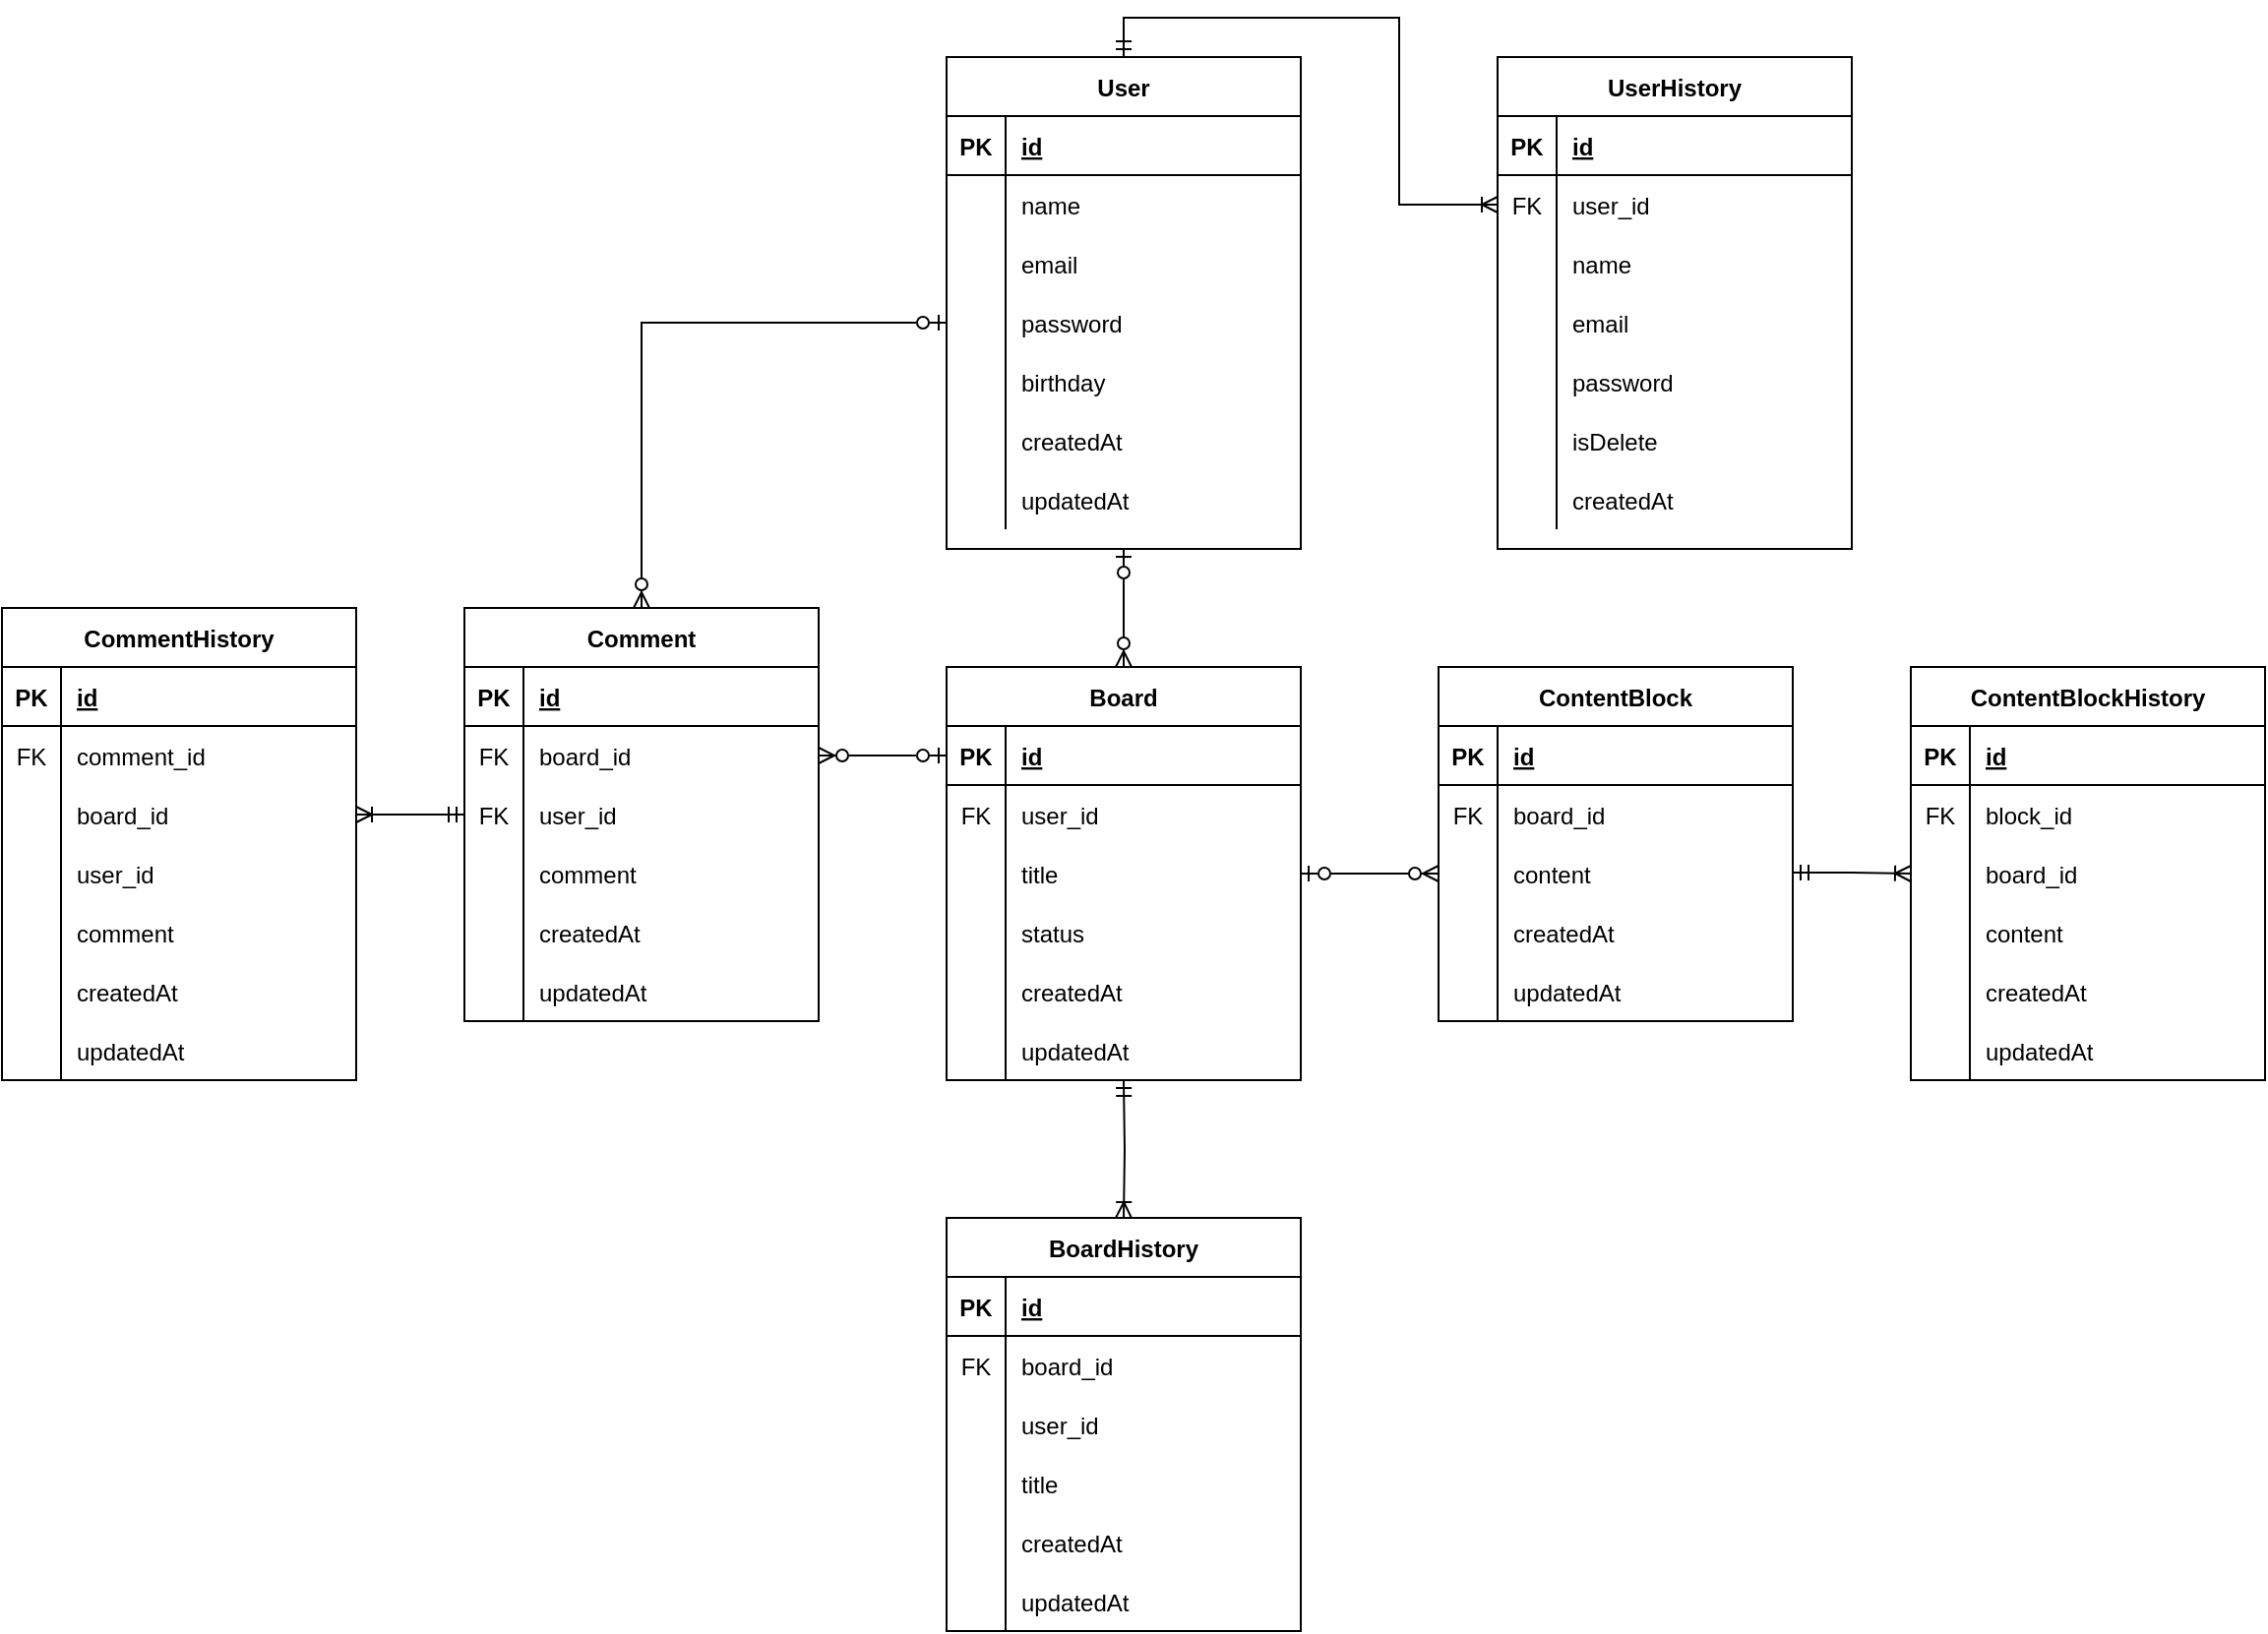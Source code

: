 <mxfile version="18.2.1" type="device"><diagram id="R2lEEEUBdFMjLlhIrx00" name="Page-1"><mxGraphModel dx="1422" dy="762" grid="1" gridSize="10" guides="1" tooltips="1" connect="1" arrows="1" fold="1" page="1" pageScale="1" pageWidth="850" pageHeight="1100" math="0" shadow="0" extFonts="Permanent Marker^https://fonts.googleapis.com/css?family=Permanent+Marker"><root><mxCell id="0"/><mxCell id="1" parent="0"/><mxCell id="bTr4WSpHRikTAFCdWC34-1" value="User" style="shape=table;startSize=30;container=1;collapsible=1;childLayout=tableLayout;fixedRows=1;rowLines=0;fontStyle=1;align=center;resizeLast=1;" vertex="1" parent="1"><mxGeometry x="490" y="40" width="180" height="250" as="geometry"/></mxCell><mxCell id="bTr4WSpHRikTAFCdWC34-2" value="" style="shape=tableRow;horizontal=0;startSize=0;swimlaneHead=0;swimlaneBody=0;fillColor=none;collapsible=0;dropTarget=0;points=[[0,0.5],[1,0.5]];portConstraint=eastwest;top=0;left=0;right=0;bottom=1;" vertex="1" parent="bTr4WSpHRikTAFCdWC34-1"><mxGeometry y="30" width="180" height="30" as="geometry"/></mxCell><mxCell id="bTr4WSpHRikTAFCdWC34-3" value="PK" style="shape=partialRectangle;connectable=0;fillColor=none;top=0;left=0;bottom=0;right=0;fontStyle=1;overflow=hidden;" vertex="1" parent="bTr4WSpHRikTAFCdWC34-2"><mxGeometry width="30" height="30" as="geometry"><mxRectangle width="30" height="30" as="alternateBounds"/></mxGeometry></mxCell><mxCell id="bTr4WSpHRikTAFCdWC34-4" value="id" style="shape=partialRectangle;connectable=0;fillColor=none;top=0;left=0;bottom=0;right=0;align=left;spacingLeft=6;fontStyle=5;overflow=hidden;" vertex="1" parent="bTr4WSpHRikTAFCdWC34-2"><mxGeometry x="30" width="150" height="30" as="geometry"><mxRectangle width="150" height="30" as="alternateBounds"/></mxGeometry></mxCell><mxCell id="bTr4WSpHRikTAFCdWC34-5" value="" style="shape=tableRow;horizontal=0;startSize=0;swimlaneHead=0;swimlaneBody=0;fillColor=none;collapsible=0;dropTarget=0;points=[[0,0.5],[1,0.5]];portConstraint=eastwest;top=0;left=0;right=0;bottom=0;" vertex="1" parent="bTr4WSpHRikTAFCdWC34-1"><mxGeometry y="60" width="180" height="30" as="geometry"/></mxCell><mxCell id="bTr4WSpHRikTAFCdWC34-6" value="" style="shape=partialRectangle;connectable=0;fillColor=none;top=0;left=0;bottom=0;right=0;editable=1;overflow=hidden;" vertex="1" parent="bTr4WSpHRikTAFCdWC34-5"><mxGeometry width="30" height="30" as="geometry"><mxRectangle width="30" height="30" as="alternateBounds"/></mxGeometry></mxCell><mxCell id="bTr4WSpHRikTAFCdWC34-7" value="name" style="shape=partialRectangle;connectable=0;fillColor=none;top=0;left=0;bottom=0;right=0;align=left;spacingLeft=6;overflow=hidden;" vertex="1" parent="bTr4WSpHRikTAFCdWC34-5"><mxGeometry x="30" width="150" height="30" as="geometry"><mxRectangle width="150" height="30" as="alternateBounds"/></mxGeometry></mxCell><mxCell id="bTr4WSpHRikTAFCdWC34-8" value="" style="shape=tableRow;horizontal=0;startSize=0;swimlaneHead=0;swimlaneBody=0;fillColor=none;collapsible=0;dropTarget=0;points=[[0,0.5],[1,0.5]];portConstraint=eastwest;top=0;left=0;right=0;bottom=0;" vertex="1" parent="bTr4WSpHRikTAFCdWC34-1"><mxGeometry y="90" width="180" height="30" as="geometry"/></mxCell><mxCell id="bTr4WSpHRikTAFCdWC34-9" value="" style="shape=partialRectangle;connectable=0;fillColor=none;top=0;left=0;bottom=0;right=0;editable=1;overflow=hidden;" vertex="1" parent="bTr4WSpHRikTAFCdWC34-8"><mxGeometry width="30" height="30" as="geometry"><mxRectangle width="30" height="30" as="alternateBounds"/></mxGeometry></mxCell><mxCell id="bTr4WSpHRikTAFCdWC34-10" value="email" style="shape=partialRectangle;connectable=0;fillColor=none;top=0;left=0;bottom=0;right=0;align=left;spacingLeft=6;overflow=hidden;" vertex="1" parent="bTr4WSpHRikTAFCdWC34-8"><mxGeometry x="30" width="150" height="30" as="geometry"><mxRectangle width="150" height="30" as="alternateBounds"/></mxGeometry></mxCell><mxCell id="bTr4WSpHRikTAFCdWC34-11" value="" style="shape=tableRow;horizontal=0;startSize=0;swimlaneHead=0;swimlaneBody=0;fillColor=none;collapsible=0;dropTarget=0;points=[[0,0.5],[1,0.5]];portConstraint=eastwest;top=0;left=0;right=0;bottom=0;" vertex="1" parent="bTr4WSpHRikTAFCdWC34-1"><mxGeometry y="120" width="180" height="30" as="geometry"/></mxCell><mxCell id="bTr4WSpHRikTAFCdWC34-12" value="" style="shape=partialRectangle;connectable=0;fillColor=none;top=0;left=0;bottom=0;right=0;editable=1;overflow=hidden;" vertex="1" parent="bTr4WSpHRikTAFCdWC34-11"><mxGeometry width="30" height="30" as="geometry"><mxRectangle width="30" height="30" as="alternateBounds"/></mxGeometry></mxCell><mxCell id="bTr4WSpHRikTAFCdWC34-13" value="password" style="shape=partialRectangle;connectable=0;fillColor=none;top=0;left=0;bottom=0;right=0;align=left;spacingLeft=6;overflow=hidden;" vertex="1" parent="bTr4WSpHRikTAFCdWC34-11"><mxGeometry x="30" width="150" height="30" as="geometry"><mxRectangle width="150" height="30" as="alternateBounds"/></mxGeometry></mxCell><mxCell id="bTr4WSpHRikTAFCdWC34-27" value="" style="shape=tableRow;horizontal=0;startSize=0;swimlaneHead=0;swimlaneBody=0;fillColor=none;collapsible=0;dropTarget=0;points=[[0,0.5],[1,0.5]];portConstraint=eastwest;top=0;left=0;right=0;bottom=0;" vertex="1" parent="bTr4WSpHRikTAFCdWC34-1"><mxGeometry y="150" width="180" height="30" as="geometry"/></mxCell><mxCell id="bTr4WSpHRikTAFCdWC34-28" value="" style="shape=partialRectangle;connectable=0;fillColor=none;top=0;left=0;bottom=0;right=0;editable=1;overflow=hidden;" vertex="1" parent="bTr4WSpHRikTAFCdWC34-27"><mxGeometry width="30" height="30" as="geometry"><mxRectangle width="30" height="30" as="alternateBounds"/></mxGeometry></mxCell><mxCell id="bTr4WSpHRikTAFCdWC34-29" value="birthday" style="shape=partialRectangle;connectable=0;fillColor=none;top=0;left=0;bottom=0;right=0;align=left;spacingLeft=6;overflow=hidden;" vertex="1" parent="bTr4WSpHRikTAFCdWC34-27"><mxGeometry x="30" width="150" height="30" as="geometry"><mxRectangle width="150" height="30" as="alternateBounds"/></mxGeometry></mxCell><mxCell id="bTr4WSpHRikTAFCdWC34-30" value="" style="shape=tableRow;horizontal=0;startSize=0;swimlaneHead=0;swimlaneBody=0;fillColor=none;collapsible=0;dropTarget=0;points=[[0,0.5],[1,0.5]];portConstraint=eastwest;top=0;left=0;right=0;bottom=0;" vertex="1" parent="bTr4WSpHRikTAFCdWC34-1"><mxGeometry y="180" width="180" height="30" as="geometry"/></mxCell><mxCell id="bTr4WSpHRikTAFCdWC34-31" value="" style="shape=partialRectangle;connectable=0;fillColor=none;top=0;left=0;bottom=0;right=0;editable=1;overflow=hidden;" vertex="1" parent="bTr4WSpHRikTAFCdWC34-30"><mxGeometry width="30" height="30" as="geometry"><mxRectangle width="30" height="30" as="alternateBounds"/></mxGeometry></mxCell><mxCell id="bTr4WSpHRikTAFCdWC34-32" value="createdAt" style="shape=partialRectangle;connectable=0;fillColor=none;top=0;left=0;bottom=0;right=0;align=left;spacingLeft=6;overflow=hidden;" vertex="1" parent="bTr4WSpHRikTAFCdWC34-30"><mxGeometry x="30" width="150" height="30" as="geometry"><mxRectangle width="150" height="30" as="alternateBounds"/></mxGeometry></mxCell><mxCell id="bTr4WSpHRikTAFCdWC34-33" value="" style="shape=tableRow;horizontal=0;startSize=0;swimlaneHead=0;swimlaneBody=0;fillColor=none;collapsible=0;dropTarget=0;points=[[0,0.5],[1,0.5]];portConstraint=eastwest;top=0;left=0;right=0;bottom=0;" vertex="1" parent="bTr4WSpHRikTAFCdWC34-1"><mxGeometry y="210" width="180" height="30" as="geometry"/></mxCell><mxCell id="bTr4WSpHRikTAFCdWC34-34" value="" style="shape=partialRectangle;connectable=0;fillColor=none;top=0;left=0;bottom=0;right=0;editable=1;overflow=hidden;" vertex="1" parent="bTr4WSpHRikTAFCdWC34-33"><mxGeometry width="30" height="30" as="geometry"><mxRectangle width="30" height="30" as="alternateBounds"/></mxGeometry></mxCell><mxCell id="bTr4WSpHRikTAFCdWC34-35" value="updatedAt" style="shape=partialRectangle;connectable=0;fillColor=none;top=0;left=0;bottom=0;right=0;align=left;spacingLeft=6;overflow=hidden;" vertex="1" parent="bTr4WSpHRikTAFCdWC34-33"><mxGeometry x="30" width="150" height="30" as="geometry"><mxRectangle width="150" height="30" as="alternateBounds"/></mxGeometry></mxCell><mxCell id="bTr4WSpHRikTAFCdWC34-14" value="UserHistory" style="shape=table;startSize=30;container=1;collapsible=1;childLayout=tableLayout;fixedRows=1;rowLines=0;fontStyle=1;align=center;resizeLast=1;" vertex="1" parent="1"><mxGeometry x="770" y="40" width="180" height="250" as="geometry"/></mxCell><mxCell id="bTr4WSpHRikTAFCdWC34-15" value="" style="shape=tableRow;horizontal=0;startSize=0;swimlaneHead=0;swimlaneBody=0;fillColor=none;collapsible=0;dropTarget=0;points=[[0,0.5],[1,0.5]];portConstraint=eastwest;top=0;left=0;right=0;bottom=1;" vertex="1" parent="bTr4WSpHRikTAFCdWC34-14"><mxGeometry y="30" width="180" height="30" as="geometry"/></mxCell><mxCell id="bTr4WSpHRikTAFCdWC34-16" value="PK" style="shape=partialRectangle;connectable=0;fillColor=none;top=0;left=0;bottom=0;right=0;fontStyle=1;overflow=hidden;" vertex="1" parent="bTr4WSpHRikTAFCdWC34-15"><mxGeometry width="30" height="30" as="geometry"><mxRectangle width="30" height="30" as="alternateBounds"/></mxGeometry></mxCell><mxCell id="bTr4WSpHRikTAFCdWC34-17" value="id" style="shape=partialRectangle;connectable=0;fillColor=none;top=0;left=0;bottom=0;right=0;align=left;spacingLeft=6;fontStyle=5;overflow=hidden;" vertex="1" parent="bTr4WSpHRikTAFCdWC34-15"><mxGeometry x="30" width="150" height="30" as="geometry"><mxRectangle width="150" height="30" as="alternateBounds"/></mxGeometry></mxCell><mxCell id="bTr4WSpHRikTAFCdWC34-18" value="" style="shape=tableRow;horizontal=0;startSize=0;swimlaneHead=0;swimlaneBody=0;fillColor=none;collapsible=0;dropTarget=0;points=[[0,0.5],[1,0.5]];portConstraint=eastwest;top=0;left=0;right=0;bottom=0;" vertex="1" parent="bTr4WSpHRikTAFCdWC34-14"><mxGeometry y="60" width="180" height="30" as="geometry"/></mxCell><mxCell id="bTr4WSpHRikTAFCdWC34-19" value="FK" style="shape=partialRectangle;connectable=0;fillColor=none;top=0;left=0;bottom=0;right=0;editable=1;overflow=hidden;" vertex="1" parent="bTr4WSpHRikTAFCdWC34-18"><mxGeometry width="30" height="30" as="geometry"><mxRectangle width="30" height="30" as="alternateBounds"/></mxGeometry></mxCell><mxCell id="bTr4WSpHRikTAFCdWC34-20" value="user_id" style="shape=partialRectangle;connectable=0;fillColor=none;top=0;left=0;bottom=0;right=0;align=left;spacingLeft=6;overflow=hidden;" vertex="1" parent="bTr4WSpHRikTAFCdWC34-18"><mxGeometry x="30" width="150" height="30" as="geometry"><mxRectangle width="150" height="30" as="alternateBounds"/></mxGeometry></mxCell><mxCell id="bTr4WSpHRikTAFCdWC34-45" value="" style="shape=tableRow;horizontal=0;startSize=0;swimlaneHead=0;swimlaneBody=0;fillColor=none;collapsible=0;dropTarget=0;points=[[0,0.5],[1,0.5]];portConstraint=eastwest;top=0;left=0;right=0;bottom=0;" vertex="1" parent="bTr4WSpHRikTAFCdWC34-14"><mxGeometry y="90" width="180" height="30" as="geometry"/></mxCell><mxCell id="bTr4WSpHRikTAFCdWC34-46" value="" style="shape=partialRectangle;connectable=0;fillColor=none;top=0;left=0;bottom=0;right=0;editable=1;overflow=hidden;" vertex="1" parent="bTr4WSpHRikTAFCdWC34-45"><mxGeometry width="30" height="30" as="geometry"><mxRectangle width="30" height="30" as="alternateBounds"/></mxGeometry></mxCell><mxCell id="bTr4WSpHRikTAFCdWC34-47" value="name" style="shape=partialRectangle;connectable=0;fillColor=none;top=0;left=0;bottom=0;right=0;align=left;spacingLeft=6;overflow=hidden;" vertex="1" parent="bTr4WSpHRikTAFCdWC34-45"><mxGeometry x="30" width="150" height="30" as="geometry"><mxRectangle width="150" height="30" as="alternateBounds"/></mxGeometry></mxCell><mxCell id="bTr4WSpHRikTAFCdWC34-21" value="" style="shape=tableRow;horizontal=0;startSize=0;swimlaneHead=0;swimlaneBody=0;fillColor=none;collapsible=0;dropTarget=0;points=[[0,0.5],[1,0.5]];portConstraint=eastwest;top=0;left=0;right=0;bottom=0;" vertex="1" parent="bTr4WSpHRikTAFCdWC34-14"><mxGeometry y="120" width="180" height="30" as="geometry"/></mxCell><mxCell id="bTr4WSpHRikTAFCdWC34-22" value="" style="shape=partialRectangle;connectable=0;fillColor=none;top=0;left=0;bottom=0;right=0;editable=1;overflow=hidden;" vertex="1" parent="bTr4WSpHRikTAFCdWC34-21"><mxGeometry width="30" height="30" as="geometry"><mxRectangle width="30" height="30" as="alternateBounds"/></mxGeometry></mxCell><mxCell id="bTr4WSpHRikTAFCdWC34-23" value="email" style="shape=partialRectangle;connectable=0;fillColor=none;top=0;left=0;bottom=0;right=0;align=left;spacingLeft=6;overflow=hidden;" vertex="1" parent="bTr4WSpHRikTAFCdWC34-21"><mxGeometry x="30" width="150" height="30" as="geometry"><mxRectangle width="150" height="30" as="alternateBounds"/></mxGeometry></mxCell><mxCell id="bTr4WSpHRikTAFCdWC34-105" value="" style="shape=tableRow;horizontal=0;startSize=0;swimlaneHead=0;swimlaneBody=0;fillColor=none;collapsible=0;dropTarget=0;points=[[0,0.5],[1,0.5]];portConstraint=eastwest;top=0;left=0;right=0;bottom=0;" vertex="1" parent="bTr4WSpHRikTAFCdWC34-14"><mxGeometry y="150" width="180" height="30" as="geometry"/></mxCell><mxCell id="bTr4WSpHRikTAFCdWC34-106" value="" style="shape=partialRectangle;connectable=0;fillColor=none;top=0;left=0;bottom=0;right=0;editable=1;overflow=hidden;" vertex="1" parent="bTr4WSpHRikTAFCdWC34-105"><mxGeometry width="30" height="30" as="geometry"><mxRectangle width="30" height="30" as="alternateBounds"/></mxGeometry></mxCell><mxCell id="bTr4WSpHRikTAFCdWC34-107" value="password" style="shape=partialRectangle;connectable=0;fillColor=none;top=0;left=0;bottom=0;right=0;align=left;spacingLeft=6;overflow=hidden;" vertex="1" parent="bTr4WSpHRikTAFCdWC34-105"><mxGeometry x="30" width="150" height="30" as="geometry"><mxRectangle width="150" height="30" as="alternateBounds"/></mxGeometry></mxCell><mxCell id="bTr4WSpHRikTAFCdWC34-24" value="" style="shape=tableRow;horizontal=0;startSize=0;swimlaneHead=0;swimlaneBody=0;fillColor=none;collapsible=0;dropTarget=0;points=[[0,0.5],[1,0.5]];portConstraint=eastwest;top=0;left=0;right=0;bottom=0;" vertex="1" parent="bTr4WSpHRikTAFCdWC34-14"><mxGeometry y="180" width="180" height="30" as="geometry"/></mxCell><mxCell id="bTr4WSpHRikTAFCdWC34-25" value="" style="shape=partialRectangle;connectable=0;fillColor=none;top=0;left=0;bottom=0;right=0;editable=1;overflow=hidden;" vertex="1" parent="bTr4WSpHRikTAFCdWC34-24"><mxGeometry width="30" height="30" as="geometry"><mxRectangle width="30" height="30" as="alternateBounds"/></mxGeometry></mxCell><mxCell id="bTr4WSpHRikTAFCdWC34-26" value="isDelete" style="shape=partialRectangle;connectable=0;fillColor=none;top=0;left=0;bottom=0;right=0;align=left;spacingLeft=6;overflow=hidden;" vertex="1" parent="bTr4WSpHRikTAFCdWC34-24"><mxGeometry x="30" width="150" height="30" as="geometry"><mxRectangle width="150" height="30" as="alternateBounds"/></mxGeometry></mxCell><mxCell id="bTr4WSpHRikTAFCdWC34-36" value="" style="shape=tableRow;horizontal=0;startSize=0;swimlaneHead=0;swimlaneBody=0;fillColor=none;collapsible=0;dropTarget=0;points=[[0,0.5],[1,0.5]];portConstraint=eastwest;top=0;left=0;right=0;bottom=0;" vertex="1" parent="bTr4WSpHRikTAFCdWC34-14"><mxGeometry y="210" width="180" height="30" as="geometry"/></mxCell><mxCell id="bTr4WSpHRikTAFCdWC34-37" value="" style="shape=partialRectangle;connectable=0;fillColor=none;top=0;left=0;bottom=0;right=0;editable=1;overflow=hidden;" vertex="1" parent="bTr4WSpHRikTAFCdWC34-36"><mxGeometry width="30" height="30" as="geometry"><mxRectangle width="30" height="30" as="alternateBounds"/></mxGeometry></mxCell><mxCell id="bTr4WSpHRikTAFCdWC34-38" value="createdAt" style="shape=partialRectangle;connectable=0;fillColor=none;top=0;left=0;bottom=0;right=0;align=left;spacingLeft=6;overflow=hidden;" vertex="1" parent="bTr4WSpHRikTAFCdWC34-36"><mxGeometry x="30" width="150" height="30" as="geometry"><mxRectangle width="150" height="30" as="alternateBounds"/></mxGeometry></mxCell><mxCell id="bTr4WSpHRikTAFCdWC34-48" value="Board" style="shape=table;startSize=30;container=1;collapsible=1;childLayout=tableLayout;fixedRows=1;rowLines=0;fontStyle=1;align=center;resizeLast=1;" vertex="1" parent="1"><mxGeometry x="490" y="350" width="180" height="210" as="geometry"/></mxCell><mxCell id="bTr4WSpHRikTAFCdWC34-49" value="" style="shape=tableRow;horizontal=0;startSize=0;swimlaneHead=0;swimlaneBody=0;fillColor=none;collapsible=0;dropTarget=0;points=[[0,0.5],[1,0.5]];portConstraint=eastwest;top=0;left=0;right=0;bottom=1;" vertex="1" parent="bTr4WSpHRikTAFCdWC34-48"><mxGeometry y="30" width="180" height="30" as="geometry"/></mxCell><mxCell id="bTr4WSpHRikTAFCdWC34-50" value="PK" style="shape=partialRectangle;connectable=0;fillColor=none;top=0;left=0;bottom=0;right=0;fontStyle=1;overflow=hidden;" vertex="1" parent="bTr4WSpHRikTAFCdWC34-49"><mxGeometry width="30" height="30" as="geometry"><mxRectangle width="30" height="30" as="alternateBounds"/></mxGeometry></mxCell><mxCell id="bTr4WSpHRikTAFCdWC34-51" value="id" style="shape=partialRectangle;connectable=0;fillColor=none;top=0;left=0;bottom=0;right=0;align=left;spacingLeft=6;fontStyle=5;overflow=hidden;" vertex="1" parent="bTr4WSpHRikTAFCdWC34-49"><mxGeometry x="30" width="150" height="30" as="geometry"><mxRectangle width="150" height="30" as="alternateBounds"/></mxGeometry></mxCell><mxCell id="bTr4WSpHRikTAFCdWC34-52" value="" style="shape=tableRow;horizontal=0;startSize=0;swimlaneHead=0;swimlaneBody=0;fillColor=none;collapsible=0;dropTarget=0;points=[[0,0.5],[1,0.5]];portConstraint=eastwest;top=0;left=0;right=0;bottom=0;" vertex="1" parent="bTr4WSpHRikTAFCdWC34-48"><mxGeometry y="60" width="180" height="30" as="geometry"/></mxCell><mxCell id="bTr4WSpHRikTAFCdWC34-53" value="FK" style="shape=partialRectangle;connectable=0;fillColor=none;top=0;left=0;bottom=0;right=0;editable=1;overflow=hidden;" vertex="1" parent="bTr4WSpHRikTAFCdWC34-52"><mxGeometry width="30" height="30" as="geometry"><mxRectangle width="30" height="30" as="alternateBounds"/></mxGeometry></mxCell><mxCell id="bTr4WSpHRikTAFCdWC34-54" value="user_id" style="shape=partialRectangle;connectable=0;fillColor=none;top=0;left=0;bottom=0;right=0;align=left;spacingLeft=6;overflow=hidden;" vertex="1" parent="bTr4WSpHRikTAFCdWC34-52"><mxGeometry x="30" width="150" height="30" as="geometry"><mxRectangle width="150" height="30" as="alternateBounds"/></mxGeometry></mxCell><mxCell id="bTr4WSpHRikTAFCdWC34-55" value="" style="shape=tableRow;horizontal=0;startSize=0;swimlaneHead=0;swimlaneBody=0;fillColor=none;collapsible=0;dropTarget=0;points=[[0,0.5],[1,0.5]];portConstraint=eastwest;top=0;left=0;right=0;bottom=0;" vertex="1" parent="bTr4WSpHRikTAFCdWC34-48"><mxGeometry y="90" width="180" height="30" as="geometry"/></mxCell><mxCell id="bTr4WSpHRikTAFCdWC34-56" value="" style="shape=partialRectangle;connectable=0;fillColor=none;top=0;left=0;bottom=0;right=0;editable=1;overflow=hidden;" vertex="1" parent="bTr4WSpHRikTAFCdWC34-55"><mxGeometry width="30" height="30" as="geometry"><mxRectangle width="30" height="30" as="alternateBounds"/></mxGeometry></mxCell><mxCell id="bTr4WSpHRikTAFCdWC34-57" value="title" style="shape=partialRectangle;connectable=0;fillColor=none;top=0;left=0;bottom=0;right=0;align=left;spacingLeft=6;overflow=hidden;" vertex="1" parent="bTr4WSpHRikTAFCdWC34-55"><mxGeometry x="30" width="150" height="30" as="geometry"><mxRectangle width="150" height="30" as="alternateBounds"/></mxGeometry></mxCell><mxCell id="bTr4WSpHRikTAFCdWC34-182" value="" style="shape=tableRow;horizontal=0;startSize=0;swimlaneHead=0;swimlaneBody=0;fillColor=none;collapsible=0;dropTarget=0;points=[[0,0.5],[1,0.5]];portConstraint=eastwest;top=0;left=0;right=0;bottom=0;" vertex="1" parent="bTr4WSpHRikTAFCdWC34-48"><mxGeometry y="120" width="180" height="30" as="geometry"/></mxCell><mxCell id="bTr4WSpHRikTAFCdWC34-183" value="" style="shape=partialRectangle;connectable=0;fillColor=none;top=0;left=0;bottom=0;right=0;editable=1;overflow=hidden;" vertex="1" parent="bTr4WSpHRikTAFCdWC34-182"><mxGeometry width="30" height="30" as="geometry"><mxRectangle width="30" height="30" as="alternateBounds"/></mxGeometry></mxCell><mxCell id="bTr4WSpHRikTAFCdWC34-184" value="status" style="shape=partialRectangle;connectable=0;fillColor=none;top=0;left=0;bottom=0;right=0;align=left;spacingLeft=6;overflow=hidden;" vertex="1" parent="bTr4WSpHRikTAFCdWC34-182"><mxGeometry x="30" width="150" height="30" as="geometry"><mxRectangle width="150" height="30" as="alternateBounds"/></mxGeometry></mxCell><mxCell id="bTr4WSpHRikTAFCdWC34-64" value="" style="shape=tableRow;horizontal=0;startSize=0;swimlaneHead=0;swimlaneBody=0;fillColor=none;collapsible=0;dropTarget=0;points=[[0,0.5],[1,0.5]];portConstraint=eastwest;top=0;left=0;right=0;bottom=0;" vertex="1" parent="bTr4WSpHRikTAFCdWC34-48"><mxGeometry y="150" width="180" height="30" as="geometry"/></mxCell><mxCell id="bTr4WSpHRikTAFCdWC34-65" value="" style="shape=partialRectangle;connectable=0;fillColor=none;top=0;left=0;bottom=0;right=0;editable=1;overflow=hidden;" vertex="1" parent="bTr4WSpHRikTAFCdWC34-64"><mxGeometry width="30" height="30" as="geometry"><mxRectangle width="30" height="30" as="alternateBounds"/></mxGeometry></mxCell><mxCell id="bTr4WSpHRikTAFCdWC34-66" value="createdAt" style="shape=partialRectangle;connectable=0;fillColor=none;top=0;left=0;bottom=0;right=0;align=left;spacingLeft=6;overflow=hidden;" vertex="1" parent="bTr4WSpHRikTAFCdWC34-64"><mxGeometry x="30" width="150" height="30" as="geometry"><mxRectangle width="150" height="30" as="alternateBounds"/></mxGeometry></mxCell><mxCell id="bTr4WSpHRikTAFCdWC34-67" value="" style="shape=tableRow;horizontal=0;startSize=0;swimlaneHead=0;swimlaneBody=0;fillColor=none;collapsible=0;dropTarget=0;points=[[0,0.5],[1,0.5]];portConstraint=eastwest;top=0;left=0;right=0;bottom=0;" vertex="1" parent="bTr4WSpHRikTAFCdWC34-48"><mxGeometry y="180" width="180" height="30" as="geometry"/></mxCell><mxCell id="bTr4WSpHRikTAFCdWC34-68" value="" style="shape=partialRectangle;connectable=0;fillColor=none;top=0;left=0;bottom=0;right=0;editable=1;overflow=hidden;" vertex="1" parent="bTr4WSpHRikTAFCdWC34-67"><mxGeometry width="30" height="30" as="geometry"><mxRectangle width="30" height="30" as="alternateBounds"/></mxGeometry></mxCell><mxCell id="bTr4WSpHRikTAFCdWC34-69" value="updatedAt" style="shape=partialRectangle;connectable=0;fillColor=none;top=0;left=0;bottom=0;right=0;align=left;spacingLeft=6;overflow=hidden;" vertex="1" parent="bTr4WSpHRikTAFCdWC34-67"><mxGeometry x="30" width="150" height="30" as="geometry"><mxRectangle width="150" height="30" as="alternateBounds"/></mxGeometry></mxCell><mxCell id="bTr4WSpHRikTAFCdWC34-115" value="BoardHistory" style="shape=table;startSize=30;container=1;collapsible=1;childLayout=tableLayout;fixedRows=1;rowLines=0;fontStyle=1;align=center;resizeLast=1;" vertex="1" parent="1"><mxGeometry x="490" y="630" width="180" height="210" as="geometry"/></mxCell><mxCell id="bTr4WSpHRikTAFCdWC34-116" value="" style="shape=tableRow;horizontal=0;startSize=0;swimlaneHead=0;swimlaneBody=0;fillColor=none;collapsible=0;dropTarget=0;points=[[0,0.5],[1,0.5]];portConstraint=eastwest;top=0;left=0;right=0;bottom=1;" vertex="1" parent="bTr4WSpHRikTAFCdWC34-115"><mxGeometry y="30" width="180" height="30" as="geometry"/></mxCell><mxCell id="bTr4WSpHRikTAFCdWC34-117" value="PK" style="shape=partialRectangle;connectable=0;fillColor=none;top=0;left=0;bottom=0;right=0;fontStyle=1;overflow=hidden;" vertex="1" parent="bTr4WSpHRikTAFCdWC34-116"><mxGeometry width="30" height="30" as="geometry"><mxRectangle width="30" height="30" as="alternateBounds"/></mxGeometry></mxCell><mxCell id="bTr4WSpHRikTAFCdWC34-118" value="id" style="shape=partialRectangle;connectable=0;fillColor=none;top=0;left=0;bottom=0;right=0;align=left;spacingLeft=6;fontStyle=5;overflow=hidden;" vertex="1" parent="bTr4WSpHRikTAFCdWC34-116"><mxGeometry x="30" width="150" height="30" as="geometry"><mxRectangle width="150" height="30" as="alternateBounds"/></mxGeometry></mxCell><mxCell id="bTr4WSpHRikTAFCdWC34-119" value="" style="shape=tableRow;horizontal=0;startSize=0;swimlaneHead=0;swimlaneBody=0;fillColor=none;collapsible=0;dropTarget=0;points=[[0,0.5],[1,0.5]];portConstraint=eastwest;top=0;left=0;right=0;bottom=0;" vertex="1" parent="bTr4WSpHRikTAFCdWC34-115"><mxGeometry y="60" width="180" height="30" as="geometry"/></mxCell><mxCell id="bTr4WSpHRikTAFCdWC34-120" value="FK" style="shape=partialRectangle;connectable=0;fillColor=none;top=0;left=0;bottom=0;right=0;editable=1;overflow=hidden;" vertex="1" parent="bTr4WSpHRikTAFCdWC34-119"><mxGeometry width="30" height="30" as="geometry"><mxRectangle width="30" height="30" as="alternateBounds"/></mxGeometry></mxCell><mxCell id="bTr4WSpHRikTAFCdWC34-121" value="board_id" style="shape=partialRectangle;connectable=0;fillColor=none;top=0;left=0;bottom=0;right=0;align=left;spacingLeft=6;overflow=hidden;" vertex="1" parent="bTr4WSpHRikTAFCdWC34-119"><mxGeometry x="30" width="150" height="30" as="geometry"><mxRectangle width="150" height="30" as="alternateBounds"/></mxGeometry></mxCell><mxCell id="bTr4WSpHRikTAFCdWC34-150" value="" style="shape=tableRow;horizontal=0;startSize=0;swimlaneHead=0;swimlaneBody=0;fillColor=none;collapsible=0;dropTarget=0;points=[[0,0.5],[1,0.5]];portConstraint=eastwest;top=0;left=0;right=0;bottom=0;" vertex="1" parent="bTr4WSpHRikTAFCdWC34-115"><mxGeometry y="90" width="180" height="30" as="geometry"/></mxCell><mxCell id="bTr4WSpHRikTAFCdWC34-151" value="" style="shape=partialRectangle;connectable=0;fillColor=none;top=0;left=0;bottom=0;right=0;editable=1;overflow=hidden;" vertex="1" parent="bTr4WSpHRikTAFCdWC34-150"><mxGeometry width="30" height="30" as="geometry"><mxRectangle width="30" height="30" as="alternateBounds"/></mxGeometry></mxCell><mxCell id="bTr4WSpHRikTAFCdWC34-152" value="user_id" style="shape=partialRectangle;connectable=0;fillColor=none;top=0;left=0;bottom=0;right=0;align=left;spacingLeft=6;overflow=hidden;" vertex="1" parent="bTr4WSpHRikTAFCdWC34-150"><mxGeometry x="30" width="150" height="30" as="geometry"><mxRectangle width="150" height="30" as="alternateBounds"/></mxGeometry></mxCell><mxCell id="bTr4WSpHRikTAFCdWC34-122" value="" style="shape=tableRow;horizontal=0;startSize=0;swimlaneHead=0;swimlaneBody=0;fillColor=none;collapsible=0;dropTarget=0;points=[[0,0.5],[1,0.5]];portConstraint=eastwest;top=0;left=0;right=0;bottom=0;" vertex="1" parent="bTr4WSpHRikTAFCdWC34-115"><mxGeometry y="120" width="180" height="30" as="geometry"/></mxCell><mxCell id="bTr4WSpHRikTAFCdWC34-123" value="" style="shape=partialRectangle;connectable=0;fillColor=none;top=0;left=0;bottom=0;right=0;editable=1;overflow=hidden;" vertex="1" parent="bTr4WSpHRikTAFCdWC34-122"><mxGeometry width="30" height="30" as="geometry"><mxRectangle width="30" height="30" as="alternateBounds"/></mxGeometry></mxCell><mxCell id="bTr4WSpHRikTAFCdWC34-124" value="title" style="shape=partialRectangle;connectable=0;fillColor=none;top=0;left=0;bottom=0;right=0;align=left;spacingLeft=6;overflow=hidden;" vertex="1" parent="bTr4WSpHRikTAFCdWC34-122"><mxGeometry x="30" width="150" height="30" as="geometry"><mxRectangle width="150" height="30" as="alternateBounds"/></mxGeometry></mxCell><mxCell id="bTr4WSpHRikTAFCdWC34-125" value="" style="shape=tableRow;horizontal=0;startSize=0;swimlaneHead=0;swimlaneBody=0;fillColor=none;collapsible=0;dropTarget=0;points=[[0,0.5],[1,0.5]];portConstraint=eastwest;top=0;left=0;right=0;bottom=0;" vertex="1" parent="bTr4WSpHRikTAFCdWC34-115"><mxGeometry y="150" width="180" height="30" as="geometry"/></mxCell><mxCell id="bTr4WSpHRikTAFCdWC34-126" value="" style="shape=partialRectangle;connectable=0;fillColor=none;top=0;left=0;bottom=0;right=0;editable=1;overflow=hidden;" vertex="1" parent="bTr4WSpHRikTAFCdWC34-125"><mxGeometry width="30" height="30" as="geometry"><mxRectangle width="30" height="30" as="alternateBounds"/></mxGeometry></mxCell><mxCell id="bTr4WSpHRikTAFCdWC34-127" value="createdAt" style="shape=partialRectangle;connectable=0;fillColor=none;top=0;left=0;bottom=0;right=0;align=left;spacingLeft=6;overflow=hidden;" vertex="1" parent="bTr4WSpHRikTAFCdWC34-125"><mxGeometry x="30" width="150" height="30" as="geometry"><mxRectangle width="150" height="30" as="alternateBounds"/></mxGeometry></mxCell><mxCell id="bTr4WSpHRikTAFCdWC34-128" value="" style="shape=tableRow;horizontal=0;startSize=0;swimlaneHead=0;swimlaneBody=0;fillColor=none;collapsible=0;dropTarget=0;points=[[0,0.5],[1,0.5]];portConstraint=eastwest;top=0;left=0;right=0;bottom=0;" vertex="1" parent="bTr4WSpHRikTAFCdWC34-115"><mxGeometry y="180" width="180" height="30" as="geometry"/></mxCell><mxCell id="bTr4WSpHRikTAFCdWC34-129" value="" style="shape=partialRectangle;connectable=0;fillColor=none;top=0;left=0;bottom=0;right=0;editable=1;overflow=hidden;" vertex="1" parent="bTr4WSpHRikTAFCdWC34-128"><mxGeometry width="30" height="30" as="geometry"><mxRectangle width="30" height="30" as="alternateBounds"/></mxGeometry></mxCell><mxCell id="bTr4WSpHRikTAFCdWC34-130" value="updatedAt" style="shape=partialRectangle;connectable=0;fillColor=none;top=0;left=0;bottom=0;right=0;align=left;spacingLeft=6;overflow=hidden;" vertex="1" parent="bTr4WSpHRikTAFCdWC34-128"><mxGeometry x="30" width="150" height="30" as="geometry"><mxRectangle width="150" height="30" as="alternateBounds"/></mxGeometry></mxCell><mxCell id="bTr4WSpHRikTAFCdWC34-70" value="ContentBlock" style="shape=table;startSize=30;container=1;collapsible=1;childLayout=tableLayout;fixedRows=1;rowLines=0;fontStyle=1;align=center;resizeLast=1;" vertex="1" parent="1"><mxGeometry x="740" y="350" width="180" height="180" as="geometry"/></mxCell><mxCell id="bTr4WSpHRikTAFCdWC34-71" value="" style="shape=tableRow;horizontal=0;startSize=0;swimlaneHead=0;swimlaneBody=0;fillColor=none;collapsible=0;dropTarget=0;points=[[0,0.5],[1,0.5]];portConstraint=eastwest;top=0;left=0;right=0;bottom=1;" vertex="1" parent="bTr4WSpHRikTAFCdWC34-70"><mxGeometry y="30" width="180" height="30" as="geometry"/></mxCell><mxCell id="bTr4WSpHRikTAFCdWC34-72" value="PK" style="shape=partialRectangle;connectable=0;fillColor=none;top=0;left=0;bottom=0;right=0;fontStyle=1;overflow=hidden;" vertex="1" parent="bTr4WSpHRikTAFCdWC34-71"><mxGeometry width="30" height="30" as="geometry"><mxRectangle width="30" height="30" as="alternateBounds"/></mxGeometry></mxCell><mxCell id="bTr4WSpHRikTAFCdWC34-73" value="id" style="shape=partialRectangle;connectable=0;fillColor=none;top=0;left=0;bottom=0;right=0;align=left;spacingLeft=6;fontStyle=5;overflow=hidden;" vertex="1" parent="bTr4WSpHRikTAFCdWC34-71"><mxGeometry x="30" width="150" height="30" as="geometry"><mxRectangle width="150" height="30" as="alternateBounds"/></mxGeometry></mxCell><mxCell id="bTr4WSpHRikTAFCdWC34-74" value="" style="shape=tableRow;horizontal=0;startSize=0;swimlaneHead=0;swimlaneBody=0;fillColor=none;collapsible=0;dropTarget=0;points=[[0,0.5],[1,0.5]];portConstraint=eastwest;top=0;left=0;right=0;bottom=0;" vertex="1" parent="bTr4WSpHRikTAFCdWC34-70"><mxGeometry y="60" width="180" height="30" as="geometry"/></mxCell><mxCell id="bTr4WSpHRikTAFCdWC34-75" value="FK" style="shape=partialRectangle;connectable=0;fillColor=none;top=0;left=0;bottom=0;right=0;editable=1;overflow=hidden;" vertex="1" parent="bTr4WSpHRikTAFCdWC34-74"><mxGeometry width="30" height="30" as="geometry"><mxRectangle width="30" height="30" as="alternateBounds"/></mxGeometry></mxCell><mxCell id="bTr4WSpHRikTAFCdWC34-76" value="board_id" style="shape=partialRectangle;connectable=0;fillColor=none;top=0;left=0;bottom=0;right=0;align=left;spacingLeft=6;overflow=hidden;" vertex="1" parent="bTr4WSpHRikTAFCdWC34-74"><mxGeometry x="30" width="150" height="30" as="geometry"><mxRectangle width="150" height="30" as="alternateBounds"/></mxGeometry></mxCell><mxCell id="bTr4WSpHRikTAFCdWC34-77" value="" style="shape=tableRow;horizontal=0;startSize=0;swimlaneHead=0;swimlaneBody=0;fillColor=none;collapsible=0;dropTarget=0;points=[[0,0.5],[1,0.5]];portConstraint=eastwest;top=0;left=0;right=0;bottom=0;" vertex="1" parent="bTr4WSpHRikTAFCdWC34-70"><mxGeometry y="90" width="180" height="30" as="geometry"/></mxCell><mxCell id="bTr4WSpHRikTAFCdWC34-78" value="" style="shape=partialRectangle;connectable=0;fillColor=none;top=0;left=0;bottom=0;right=0;editable=1;overflow=hidden;" vertex="1" parent="bTr4WSpHRikTAFCdWC34-77"><mxGeometry width="30" height="30" as="geometry"><mxRectangle width="30" height="30" as="alternateBounds"/></mxGeometry></mxCell><mxCell id="bTr4WSpHRikTAFCdWC34-79" value="content" style="shape=partialRectangle;connectable=0;fillColor=none;top=0;left=0;bottom=0;right=0;align=left;spacingLeft=6;overflow=hidden;" vertex="1" parent="bTr4WSpHRikTAFCdWC34-77"><mxGeometry x="30" width="150" height="30" as="geometry"><mxRectangle width="150" height="30" as="alternateBounds"/></mxGeometry></mxCell><mxCell id="bTr4WSpHRikTAFCdWC34-80" value="" style="shape=tableRow;horizontal=0;startSize=0;swimlaneHead=0;swimlaneBody=0;fillColor=none;collapsible=0;dropTarget=0;points=[[0,0.5],[1,0.5]];portConstraint=eastwest;top=0;left=0;right=0;bottom=0;" vertex="1" parent="bTr4WSpHRikTAFCdWC34-70"><mxGeometry y="120" width="180" height="30" as="geometry"/></mxCell><mxCell id="bTr4WSpHRikTAFCdWC34-81" value="" style="shape=partialRectangle;connectable=0;fillColor=none;top=0;left=0;bottom=0;right=0;editable=1;overflow=hidden;" vertex="1" parent="bTr4WSpHRikTAFCdWC34-80"><mxGeometry width="30" height="30" as="geometry"><mxRectangle width="30" height="30" as="alternateBounds"/></mxGeometry></mxCell><mxCell id="bTr4WSpHRikTAFCdWC34-82" value="createdAt" style="shape=partialRectangle;connectable=0;fillColor=none;top=0;left=0;bottom=0;right=0;align=left;spacingLeft=6;overflow=hidden;" vertex="1" parent="bTr4WSpHRikTAFCdWC34-80"><mxGeometry x="30" width="150" height="30" as="geometry"><mxRectangle width="150" height="30" as="alternateBounds"/></mxGeometry></mxCell><mxCell id="bTr4WSpHRikTAFCdWC34-83" value="" style="shape=tableRow;horizontal=0;startSize=0;swimlaneHead=0;swimlaneBody=0;fillColor=none;collapsible=0;dropTarget=0;points=[[0,0.5],[1,0.5]];portConstraint=eastwest;top=0;left=0;right=0;bottom=0;" vertex="1" parent="bTr4WSpHRikTAFCdWC34-70"><mxGeometry y="150" width="180" height="30" as="geometry"/></mxCell><mxCell id="bTr4WSpHRikTAFCdWC34-84" value="" style="shape=partialRectangle;connectable=0;fillColor=none;top=0;left=0;bottom=0;right=0;editable=1;overflow=hidden;" vertex="1" parent="bTr4WSpHRikTAFCdWC34-83"><mxGeometry width="30" height="30" as="geometry"><mxRectangle width="30" height="30" as="alternateBounds"/></mxGeometry></mxCell><mxCell id="bTr4WSpHRikTAFCdWC34-85" value="updatedAt" style="shape=partialRectangle;connectable=0;fillColor=none;top=0;left=0;bottom=0;right=0;align=left;spacingLeft=6;overflow=hidden;" vertex="1" parent="bTr4WSpHRikTAFCdWC34-83"><mxGeometry x="30" width="150" height="30" as="geometry"><mxRectangle width="150" height="30" as="alternateBounds"/></mxGeometry></mxCell><mxCell id="bTr4WSpHRikTAFCdWC34-131" value="ContentBlockHistory" style="shape=table;startSize=30;container=1;collapsible=1;childLayout=tableLayout;fixedRows=1;rowLines=0;fontStyle=1;align=center;resizeLast=1;" vertex="1" parent="1"><mxGeometry x="980" y="350" width="180" height="210" as="geometry"/></mxCell><mxCell id="bTr4WSpHRikTAFCdWC34-132" value="" style="shape=tableRow;horizontal=0;startSize=0;swimlaneHead=0;swimlaneBody=0;fillColor=none;collapsible=0;dropTarget=0;points=[[0,0.5],[1,0.5]];portConstraint=eastwest;top=0;left=0;right=0;bottom=1;" vertex="1" parent="bTr4WSpHRikTAFCdWC34-131"><mxGeometry y="30" width="180" height="30" as="geometry"/></mxCell><mxCell id="bTr4WSpHRikTAFCdWC34-133" value="PK" style="shape=partialRectangle;connectable=0;fillColor=none;top=0;left=0;bottom=0;right=0;fontStyle=1;overflow=hidden;" vertex="1" parent="bTr4WSpHRikTAFCdWC34-132"><mxGeometry width="30" height="30" as="geometry"><mxRectangle width="30" height="30" as="alternateBounds"/></mxGeometry></mxCell><mxCell id="bTr4WSpHRikTAFCdWC34-134" value="id" style="shape=partialRectangle;connectable=0;fillColor=none;top=0;left=0;bottom=0;right=0;align=left;spacingLeft=6;fontStyle=5;overflow=hidden;" vertex="1" parent="bTr4WSpHRikTAFCdWC34-132"><mxGeometry x="30" width="150" height="30" as="geometry"><mxRectangle width="150" height="30" as="alternateBounds"/></mxGeometry></mxCell><mxCell id="bTr4WSpHRikTAFCdWC34-135" value="" style="shape=tableRow;horizontal=0;startSize=0;swimlaneHead=0;swimlaneBody=0;fillColor=none;collapsible=0;dropTarget=0;points=[[0,0.5],[1,0.5]];portConstraint=eastwest;top=0;left=0;right=0;bottom=0;" vertex="1" parent="bTr4WSpHRikTAFCdWC34-131"><mxGeometry y="60" width="180" height="30" as="geometry"/></mxCell><mxCell id="bTr4WSpHRikTAFCdWC34-136" value="FK" style="shape=partialRectangle;connectable=0;fillColor=none;top=0;left=0;bottom=0;right=0;editable=1;overflow=hidden;" vertex="1" parent="bTr4WSpHRikTAFCdWC34-135"><mxGeometry width="30" height="30" as="geometry"><mxRectangle width="30" height="30" as="alternateBounds"/></mxGeometry></mxCell><mxCell id="bTr4WSpHRikTAFCdWC34-137" value="block_id" style="shape=partialRectangle;connectable=0;fillColor=none;top=0;left=0;bottom=0;right=0;align=left;spacingLeft=6;overflow=hidden;" vertex="1" parent="bTr4WSpHRikTAFCdWC34-135"><mxGeometry x="30" width="150" height="30" as="geometry"><mxRectangle width="150" height="30" as="alternateBounds"/></mxGeometry></mxCell><mxCell id="bTr4WSpHRikTAFCdWC34-147" value="" style="shape=tableRow;horizontal=0;startSize=0;swimlaneHead=0;swimlaneBody=0;fillColor=none;collapsible=0;dropTarget=0;points=[[0,0.5],[1,0.5]];portConstraint=eastwest;top=0;left=0;right=0;bottom=0;" vertex="1" parent="bTr4WSpHRikTAFCdWC34-131"><mxGeometry y="90" width="180" height="30" as="geometry"/></mxCell><mxCell id="bTr4WSpHRikTAFCdWC34-148" value="" style="shape=partialRectangle;connectable=0;fillColor=none;top=0;left=0;bottom=0;right=0;editable=1;overflow=hidden;" vertex="1" parent="bTr4WSpHRikTAFCdWC34-147"><mxGeometry width="30" height="30" as="geometry"><mxRectangle width="30" height="30" as="alternateBounds"/></mxGeometry></mxCell><mxCell id="bTr4WSpHRikTAFCdWC34-149" value="board_id" style="shape=partialRectangle;connectable=0;fillColor=none;top=0;left=0;bottom=0;right=0;align=left;spacingLeft=6;overflow=hidden;" vertex="1" parent="bTr4WSpHRikTAFCdWC34-147"><mxGeometry x="30" width="150" height="30" as="geometry"><mxRectangle width="150" height="30" as="alternateBounds"/></mxGeometry></mxCell><mxCell id="bTr4WSpHRikTAFCdWC34-138" value="" style="shape=tableRow;horizontal=0;startSize=0;swimlaneHead=0;swimlaneBody=0;fillColor=none;collapsible=0;dropTarget=0;points=[[0,0.5],[1,0.5]];portConstraint=eastwest;top=0;left=0;right=0;bottom=0;" vertex="1" parent="bTr4WSpHRikTAFCdWC34-131"><mxGeometry y="120" width="180" height="30" as="geometry"/></mxCell><mxCell id="bTr4WSpHRikTAFCdWC34-139" value="" style="shape=partialRectangle;connectable=0;fillColor=none;top=0;left=0;bottom=0;right=0;editable=1;overflow=hidden;" vertex="1" parent="bTr4WSpHRikTAFCdWC34-138"><mxGeometry width="30" height="30" as="geometry"><mxRectangle width="30" height="30" as="alternateBounds"/></mxGeometry></mxCell><mxCell id="bTr4WSpHRikTAFCdWC34-140" value="content" style="shape=partialRectangle;connectable=0;fillColor=none;top=0;left=0;bottom=0;right=0;align=left;spacingLeft=6;overflow=hidden;" vertex="1" parent="bTr4WSpHRikTAFCdWC34-138"><mxGeometry x="30" width="150" height="30" as="geometry"><mxRectangle width="150" height="30" as="alternateBounds"/></mxGeometry></mxCell><mxCell id="bTr4WSpHRikTAFCdWC34-141" value="" style="shape=tableRow;horizontal=0;startSize=0;swimlaneHead=0;swimlaneBody=0;fillColor=none;collapsible=0;dropTarget=0;points=[[0,0.5],[1,0.5]];portConstraint=eastwest;top=0;left=0;right=0;bottom=0;" vertex="1" parent="bTr4WSpHRikTAFCdWC34-131"><mxGeometry y="150" width="180" height="30" as="geometry"/></mxCell><mxCell id="bTr4WSpHRikTAFCdWC34-142" value="" style="shape=partialRectangle;connectable=0;fillColor=none;top=0;left=0;bottom=0;right=0;editable=1;overflow=hidden;" vertex="1" parent="bTr4WSpHRikTAFCdWC34-141"><mxGeometry width="30" height="30" as="geometry"><mxRectangle width="30" height="30" as="alternateBounds"/></mxGeometry></mxCell><mxCell id="bTr4WSpHRikTAFCdWC34-143" value="createdAt" style="shape=partialRectangle;connectable=0;fillColor=none;top=0;left=0;bottom=0;right=0;align=left;spacingLeft=6;overflow=hidden;" vertex="1" parent="bTr4WSpHRikTAFCdWC34-141"><mxGeometry x="30" width="150" height="30" as="geometry"><mxRectangle width="150" height="30" as="alternateBounds"/></mxGeometry></mxCell><mxCell id="bTr4WSpHRikTAFCdWC34-144" value="" style="shape=tableRow;horizontal=0;startSize=0;swimlaneHead=0;swimlaneBody=0;fillColor=none;collapsible=0;dropTarget=0;points=[[0,0.5],[1,0.5]];portConstraint=eastwest;top=0;left=0;right=0;bottom=0;" vertex="1" parent="bTr4WSpHRikTAFCdWC34-131"><mxGeometry y="180" width="180" height="30" as="geometry"/></mxCell><mxCell id="bTr4WSpHRikTAFCdWC34-145" value="" style="shape=partialRectangle;connectable=0;fillColor=none;top=0;left=0;bottom=0;right=0;editable=1;overflow=hidden;" vertex="1" parent="bTr4WSpHRikTAFCdWC34-144"><mxGeometry width="30" height="30" as="geometry"><mxRectangle width="30" height="30" as="alternateBounds"/></mxGeometry></mxCell><mxCell id="bTr4WSpHRikTAFCdWC34-146" value="updatedAt" style="shape=partialRectangle;connectable=0;fillColor=none;top=0;left=0;bottom=0;right=0;align=left;spacingLeft=6;overflow=hidden;" vertex="1" parent="bTr4WSpHRikTAFCdWC34-144"><mxGeometry x="30" width="150" height="30" as="geometry"><mxRectangle width="150" height="30" as="alternateBounds"/></mxGeometry></mxCell><mxCell id="bTr4WSpHRikTAFCdWC34-86" value="Comment" style="shape=table;startSize=30;container=1;collapsible=1;childLayout=tableLayout;fixedRows=1;rowLines=0;fontStyle=1;align=center;resizeLast=1;" vertex="1" parent="1"><mxGeometry x="245" y="320" width="180" height="210" as="geometry"/></mxCell><mxCell id="bTr4WSpHRikTAFCdWC34-87" value="" style="shape=tableRow;horizontal=0;startSize=0;swimlaneHead=0;swimlaneBody=0;fillColor=none;collapsible=0;dropTarget=0;points=[[0,0.5],[1,0.5]];portConstraint=eastwest;top=0;left=0;right=0;bottom=1;" vertex="1" parent="bTr4WSpHRikTAFCdWC34-86"><mxGeometry y="30" width="180" height="30" as="geometry"/></mxCell><mxCell id="bTr4WSpHRikTAFCdWC34-88" value="PK" style="shape=partialRectangle;connectable=0;fillColor=none;top=0;left=0;bottom=0;right=0;fontStyle=1;overflow=hidden;" vertex="1" parent="bTr4WSpHRikTAFCdWC34-87"><mxGeometry width="30" height="30" as="geometry"><mxRectangle width="30" height="30" as="alternateBounds"/></mxGeometry></mxCell><mxCell id="bTr4WSpHRikTAFCdWC34-89" value="id" style="shape=partialRectangle;connectable=0;fillColor=none;top=0;left=0;bottom=0;right=0;align=left;spacingLeft=6;fontStyle=5;overflow=hidden;" vertex="1" parent="bTr4WSpHRikTAFCdWC34-87"><mxGeometry x="30" width="150" height="30" as="geometry"><mxRectangle width="150" height="30" as="alternateBounds"/></mxGeometry></mxCell><mxCell id="bTr4WSpHRikTAFCdWC34-90" value="" style="shape=tableRow;horizontal=0;startSize=0;swimlaneHead=0;swimlaneBody=0;fillColor=none;collapsible=0;dropTarget=0;points=[[0,0.5],[1,0.5]];portConstraint=eastwest;top=0;left=0;right=0;bottom=0;" vertex="1" parent="bTr4WSpHRikTAFCdWC34-86"><mxGeometry y="60" width="180" height="30" as="geometry"/></mxCell><mxCell id="bTr4WSpHRikTAFCdWC34-91" value="FK" style="shape=partialRectangle;connectable=0;fillColor=none;top=0;left=0;bottom=0;right=0;editable=1;overflow=hidden;" vertex="1" parent="bTr4WSpHRikTAFCdWC34-90"><mxGeometry width="30" height="30" as="geometry"><mxRectangle width="30" height="30" as="alternateBounds"/></mxGeometry></mxCell><mxCell id="bTr4WSpHRikTAFCdWC34-92" value="board_id" style="shape=partialRectangle;connectable=0;fillColor=none;top=0;left=0;bottom=0;right=0;align=left;spacingLeft=6;overflow=hidden;" vertex="1" parent="bTr4WSpHRikTAFCdWC34-90"><mxGeometry x="30" width="150" height="30" as="geometry"><mxRectangle width="150" height="30" as="alternateBounds"/></mxGeometry></mxCell><mxCell id="bTr4WSpHRikTAFCdWC34-102" value="" style="shape=tableRow;horizontal=0;startSize=0;swimlaneHead=0;swimlaneBody=0;fillColor=none;collapsible=0;dropTarget=0;points=[[0,0.5],[1,0.5]];portConstraint=eastwest;top=0;left=0;right=0;bottom=0;" vertex="1" parent="bTr4WSpHRikTAFCdWC34-86"><mxGeometry y="90" width="180" height="30" as="geometry"/></mxCell><mxCell id="bTr4WSpHRikTAFCdWC34-103" value="FK" style="shape=partialRectangle;connectable=0;fillColor=none;top=0;left=0;bottom=0;right=0;editable=1;overflow=hidden;" vertex="1" parent="bTr4WSpHRikTAFCdWC34-102"><mxGeometry width="30" height="30" as="geometry"><mxRectangle width="30" height="30" as="alternateBounds"/></mxGeometry></mxCell><mxCell id="bTr4WSpHRikTAFCdWC34-104" value="user_id" style="shape=partialRectangle;connectable=0;fillColor=none;top=0;left=0;bottom=0;right=0;align=left;spacingLeft=6;overflow=hidden;" vertex="1" parent="bTr4WSpHRikTAFCdWC34-102"><mxGeometry x="30" width="150" height="30" as="geometry"><mxRectangle width="150" height="30" as="alternateBounds"/></mxGeometry></mxCell><mxCell id="bTr4WSpHRikTAFCdWC34-93" value="" style="shape=tableRow;horizontal=0;startSize=0;swimlaneHead=0;swimlaneBody=0;fillColor=none;collapsible=0;dropTarget=0;points=[[0,0.5],[1,0.5]];portConstraint=eastwest;top=0;left=0;right=0;bottom=0;" vertex="1" parent="bTr4WSpHRikTAFCdWC34-86"><mxGeometry y="120" width="180" height="30" as="geometry"/></mxCell><mxCell id="bTr4WSpHRikTAFCdWC34-94" value="" style="shape=partialRectangle;connectable=0;fillColor=none;top=0;left=0;bottom=0;right=0;editable=1;overflow=hidden;" vertex="1" parent="bTr4WSpHRikTAFCdWC34-93"><mxGeometry width="30" height="30" as="geometry"><mxRectangle width="30" height="30" as="alternateBounds"/></mxGeometry></mxCell><mxCell id="bTr4WSpHRikTAFCdWC34-95" value="comment" style="shape=partialRectangle;connectable=0;fillColor=none;top=0;left=0;bottom=0;right=0;align=left;spacingLeft=6;overflow=hidden;" vertex="1" parent="bTr4WSpHRikTAFCdWC34-93"><mxGeometry x="30" width="150" height="30" as="geometry"><mxRectangle width="150" height="30" as="alternateBounds"/></mxGeometry></mxCell><mxCell id="bTr4WSpHRikTAFCdWC34-96" value="" style="shape=tableRow;horizontal=0;startSize=0;swimlaneHead=0;swimlaneBody=0;fillColor=none;collapsible=0;dropTarget=0;points=[[0,0.5],[1,0.5]];portConstraint=eastwest;top=0;left=0;right=0;bottom=0;" vertex="1" parent="bTr4WSpHRikTAFCdWC34-86"><mxGeometry y="150" width="180" height="30" as="geometry"/></mxCell><mxCell id="bTr4WSpHRikTAFCdWC34-97" value="" style="shape=partialRectangle;connectable=0;fillColor=none;top=0;left=0;bottom=0;right=0;editable=1;overflow=hidden;" vertex="1" parent="bTr4WSpHRikTAFCdWC34-96"><mxGeometry width="30" height="30" as="geometry"><mxRectangle width="30" height="30" as="alternateBounds"/></mxGeometry></mxCell><mxCell id="bTr4WSpHRikTAFCdWC34-98" value="createdAt" style="shape=partialRectangle;connectable=0;fillColor=none;top=0;left=0;bottom=0;right=0;align=left;spacingLeft=6;overflow=hidden;" vertex="1" parent="bTr4WSpHRikTAFCdWC34-96"><mxGeometry x="30" width="150" height="30" as="geometry"><mxRectangle width="150" height="30" as="alternateBounds"/></mxGeometry></mxCell><mxCell id="bTr4WSpHRikTAFCdWC34-99" value="" style="shape=tableRow;horizontal=0;startSize=0;swimlaneHead=0;swimlaneBody=0;fillColor=none;collapsible=0;dropTarget=0;points=[[0,0.5],[1,0.5]];portConstraint=eastwest;top=0;left=0;right=0;bottom=0;" vertex="1" parent="bTr4WSpHRikTAFCdWC34-86"><mxGeometry y="180" width="180" height="30" as="geometry"/></mxCell><mxCell id="bTr4WSpHRikTAFCdWC34-100" value="" style="shape=partialRectangle;connectable=0;fillColor=none;top=0;left=0;bottom=0;right=0;editable=1;overflow=hidden;" vertex="1" parent="bTr4WSpHRikTAFCdWC34-99"><mxGeometry width="30" height="30" as="geometry"><mxRectangle width="30" height="30" as="alternateBounds"/></mxGeometry></mxCell><mxCell id="bTr4WSpHRikTAFCdWC34-101" value="updatedAt" style="shape=partialRectangle;connectable=0;fillColor=none;top=0;left=0;bottom=0;right=0;align=left;spacingLeft=6;overflow=hidden;" vertex="1" parent="bTr4WSpHRikTAFCdWC34-99"><mxGeometry x="30" width="150" height="30" as="geometry"><mxRectangle width="150" height="30" as="alternateBounds"/></mxGeometry></mxCell><mxCell id="bTr4WSpHRikTAFCdWC34-153" value="CommentHistory" style="shape=table;startSize=30;container=1;collapsible=1;childLayout=tableLayout;fixedRows=1;rowLines=0;fontStyle=1;align=center;resizeLast=1;" vertex="1" parent="1"><mxGeometry x="10" y="320" width="180" height="240" as="geometry"/></mxCell><mxCell id="bTr4WSpHRikTAFCdWC34-154" value="" style="shape=tableRow;horizontal=0;startSize=0;swimlaneHead=0;swimlaneBody=0;fillColor=none;collapsible=0;dropTarget=0;points=[[0,0.5],[1,0.5]];portConstraint=eastwest;top=0;left=0;right=0;bottom=1;" vertex="1" parent="bTr4WSpHRikTAFCdWC34-153"><mxGeometry y="30" width="180" height="30" as="geometry"/></mxCell><mxCell id="bTr4WSpHRikTAFCdWC34-155" value="PK" style="shape=partialRectangle;connectable=0;fillColor=none;top=0;left=0;bottom=0;right=0;fontStyle=1;overflow=hidden;" vertex="1" parent="bTr4WSpHRikTAFCdWC34-154"><mxGeometry width="30" height="30" as="geometry"><mxRectangle width="30" height="30" as="alternateBounds"/></mxGeometry></mxCell><mxCell id="bTr4WSpHRikTAFCdWC34-156" value="id" style="shape=partialRectangle;connectable=0;fillColor=none;top=0;left=0;bottom=0;right=0;align=left;spacingLeft=6;fontStyle=5;overflow=hidden;" vertex="1" parent="bTr4WSpHRikTAFCdWC34-154"><mxGeometry x="30" width="150" height="30" as="geometry"><mxRectangle width="150" height="30" as="alternateBounds"/></mxGeometry></mxCell><mxCell id="bTr4WSpHRikTAFCdWC34-157" value="" style="shape=tableRow;horizontal=0;startSize=0;swimlaneHead=0;swimlaneBody=0;fillColor=none;collapsible=0;dropTarget=0;points=[[0,0.5],[1,0.5]];portConstraint=eastwest;top=0;left=0;right=0;bottom=0;" vertex="1" parent="bTr4WSpHRikTAFCdWC34-153"><mxGeometry y="60" width="180" height="30" as="geometry"/></mxCell><mxCell id="bTr4WSpHRikTAFCdWC34-158" value="FK" style="shape=partialRectangle;connectable=0;fillColor=none;top=0;left=0;bottom=0;right=0;editable=1;overflow=hidden;" vertex="1" parent="bTr4WSpHRikTAFCdWC34-157"><mxGeometry width="30" height="30" as="geometry"><mxRectangle width="30" height="30" as="alternateBounds"/></mxGeometry></mxCell><mxCell id="bTr4WSpHRikTAFCdWC34-159" value="comment_id" style="shape=partialRectangle;connectable=0;fillColor=none;top=0;left=0;bottom=0;right=0;align=left;spacingLeft=6;overflow=hidden;" vertex="1" parent="bTr4WSpHRikTAFCdWC34-157"><mxGeometry x="30" width="150" height="30" as="geometry"><mxRectangle width="150" height="30" as="alternateBounds"/></mxGeometry></mxCell><mxCell id="bTr4WSpHRikTAFCdWC34-172" value="" style="shape=tableRow;horizontal=0;startSize=0;swimlaneHead=0;swimlaneBody=0;fillColor=none;collapsible=0;dropTarget=0;points=[[0,0.5],[1,0.5]];portConstraint=eastwest;top=0;left=0;right=0;bottom=0;" vertex="1" parent="bTr4WSpHRikTAFCdWC34-153"><mxGeometry y="90" width="180" height="30" as="geometry"/></mxCell><mxCell id="bTr4WSpHRikTAFCdWC34-173" value="" style="shape=partialRectangle;connectable=0;fillColor=none;top=0;left=0;bottom=0;right=0;editable=1;overflow=hidden;" vertex="1" parent="bTr4WSpHRikTAFCdWC34-172"><mxGeometry width="30" height="30" as="geometry"><mxRectangle width="30" height="30" as="alternateBounds"/></mxGeometry></mxCell><mxCell id="bTr4WSpHRikTAFCdWC34-174" value="board_id" style="shape=partialRectangle;connectable=0;fillColor=none;top=0;left=0;bottom=0;right=0;align=left;spacingLeft=6;overflow=hidden;" vertex="1" parent="bTr4WSpHRikTAFCdWC34-172"><mxGeometry x="30" width="150" height="30" as="geometry"><mxRectangle width="150" height="30" as="alternateBounds"/></mxGeometry></mxCell><mxCell id="bTr4WSpHRikTAFCdWC34-160" value="" style="shape=tableRow;horizontal=0;startSize=0;swimlaneHead=0;swimlaneBody=0;fillColor=none;collapsible=0;dropTarget=0;points=[[0,0.5],[1,0.5]];portConstraint=eastwest;top=0;left=0;right=0;bottom=0;" vertex="1" parent="bTr4WSpHRikTAFCdWC34-153"><mxGeometry y="120" width="180" height="30" as="geometry"/></mxCell><mxCell id="bTr4WSpHRikTAFCdWC34-161" value="" style="shape=partialRectangle;connectable=0;fillColor=none;top=0;left=0;bottom=0;right=0;editable=1;overflow=hidden;" vertex="1" parent="bTr4WSpHRikTAFCdWC34-160"><mxGeometry width="30" height="30" as="geometry"><mxRectangle width="30" height="30" as="alternateBounds"/></mxGeometry></mxCell><mxCell id="bTr4WSpHRikTAFCdWC34-162" value="user_id" style="shape=partialRectangle;connectable=0;fillColor=none;top=0;left=0;bottom=0;right=0;align=left;spacingLeft=6;overflow=hidden;" vertex="1" parent="bTr4WSpHRikTAFCdWC34-160"><mxGeometry x="30" width="150" height="30" as="geometry"><mxRectangle width="150" height="30" as="alternateBounds"/></mxGeometry></mxCell><mxCell id="bTr4WSpHRikTAFCdWC34-163" value="" style="shape=tableRow;horizontal=0;startSize=0;swimlaneHead=0;swimlaneBody=0;fillColor=none;collapsible=0;dropTarget=0;points=[[0,0.5],[1,0.5]];portConstraint=eastwest;top=0;left=0;right=0;bottom=0;" vertex="1" parent="bTr4WSpHRikTAFCdWC34-153"><mxGeometry y="150" width="180" height="30" as="geometry"/></mxCell><mxCell id="bTr4WSpHRikTAFCdWC34-164" value="" style="shape=partialRectangle;connectable=0;fillColor=none;top=0;left=0;bottom=0;right=0;editable=1;overflow=hidden;" vertex="1" parent="bTr4WSpHRikTAFCdWC34-163"><mxGeometry width="30" height="30" as="geometry"><mxRectangle width="30" height="30" as="alternateBounds"/></mxGeometry></mxCell><mxCell id="bTr4WSpHRikTAFCdWC34-165" value="comment" style="shape=partialRectangle;connectable=0;fillColor=none;top=0;left=0;bottom=0;right=0;align=left;spacingLeft=6;overflow=hidden;" vertex="1" parent="bTr4WSpHRikTAFCdWC34-163"><mxGeometry x="30" width="150" height="30" as="geometry"><mxRectangle width="150" height="30" as="alternateBounds"/></mxGeometry></mxCell><mxCell id="bTr4WSpHRikTAFCdWC34-166" value="" style="shape=tableRow;horizontal=0;startSize=0;swimlaneHead=0;swimlaneBody=0;fillColor=none;collapsible=0;dropTarget=0;points=[[0,0.5],[1,0.5]];portConstraint=eastwest;top=0;left=0;right=0;bottom=0;" vertex="1" parent="bTr4WSpHRikTAFCdWC34-153"><mxGeometry y="180" width="180" height="30" as="geometry"/></mxCell><mxCell id="bTr4WSpHRikTAFCdWC34-167" value="" style="shape=partialRectangle;connectable=0;fillColor=none;top=0;left=0;bottom=0;right=0;editable=1;overflow=hidden;" vertex="1" parent="bTr4WSpHRikTAFCdWC34-166"><mxGeometry width="30" height="30" as="geometry"><mxRectangle width="30" height="30" as="alternateBounds"/></mxGeometry></mxCell><mxCell id="bTr4WSpHRikTAFCdWC34-168" value="createdAt" style="shape=partialRectangle;connectable=0;fillColor=none;top=0;left=0;bottom=0;right=0;align=left;spacingLeft=6;overflow=hidden;" vertex="1" parent="bTr4WSpHRikTAFCdWC34-166"><mxGeometry x="30" width="150" height="30" as="geometry"><mxRectangle width="150" height="30" as="alternateBounds"/></mxGeometry></mxCell><mxCell id="bTr4WSpHRikTAFCdWC34-169" value="" style="shape=tableRow;horizontal=0;startSize=0;swimlaneHead=0;swimlaneBody=0;fillColor=none;collapsible=0;dropTarget=0;points=[[0,0.5],[1,0.5]];portConstraint=eastwest;top=0;left=0;right=0;bottom=0;" vertex="1" parent="bTr4WSpHRikTAFCdWC34-153"><mxGeometry y="210" width="180" height="30" as="geometry"/></mxCell><mxCell id="bTr4WSpHRikTAFCdWC34-170" value="" style="shape=partialRectangle;connectable=0;fillColor=none;top=0;left=0;bottom=0;right=0;editable=1;overflow=hidden;" vertex="1" parent="bTr4WSpHRikTAFCdWC34-169"><mxGeometry width="30" height="30" as="geometry"><mxRectangle width="30" height="30" as="alternateBounds"/></mxGeometry></mxCell><mxCell id="bTr4WSpHRikTAFCdWC34-171" value="updatedAt" style="shape=partialRectangle;connectable=0;fillColor=none;top=0;left=0;bottom=0;right=0;align=left;spacingLeft=6;overflow=hidden;" vertex="1" parent="bTr4WSpHRikTAFCdWC34-169"><mxGeometry x="30" width="150" height="30" as="geometry"><mxRectangle width="150" height="30" as="alternateBounds"/></mxGeometry></mxCell><mxCell id="bTr4WSpHRikTAFCdWC34-109" value="" style="edgeStyle=orthogonalEdgeStyle;fontSize=12;html=1;endArrow=ERoneToMany;rounded=0;jumpStyle=none;exitX=0.5;exitY=0;exitDx=0;exitDy=0;entryX=0;entryY=0.5;entryDx=0;entryDy=0;startArrow=ERmandOne;startFill=0;" edge="1" parent="1" source="bTr4WSpHRikTAFCdWC34-1" target="bTr4WSpHRikTAFCdWC34-18"><mxGeometry width="100" height="100" relative="1" as="geometry"><mxPoint x="650" y="210" as="sourcePoint"/><mxPoint x="750" y="110" as="targetPoint"/><Array as="points"><mxPoint x="580" y="20"/><mxPoint x="720" y="20"/><mxPoint x="720" y="115"/></Array></mxGeometry></mxCell><mxCell id="bTr4WSpHRikTAFCdWC34-175" value="" style="edgeStyle=orthogonalEdgeStyle;fontSize=12;html=1;endArrow=ERzeroToMany;startArrow=ERzeroToOne;rounded=0;jumpStyle=none;exitX=0.5;exitY=1;exitDx=0;exitDy=0;entryX=0.5;entryY=0;entryDx=0;entryDy=0;startFill=0;" edge="1" parent="1" source="bTr4WSpHRikTAFCdWC34-1" target="bTr4WSpHRikTAFCdWC34-48"><mxGeometry width="100" height="100" relative="1" as="geometry"><mxPoint x="290" y="430" as="sourcePoint"/><mxPoint x="390" y="330" as="targetPoint"/><Array as="points"><mxPoint x="580" y="320"/><mxPoint x="580" y="320"/></Array></mxGeometry></mxCell><mxCell id="bTr4WSpHRikTAFCdWC34-176" value="" style="edgeStyle=entityRelationEdgeStyle;fontSize=12;html=1;endArrow=ERzeroToMany;startArrow=ERzeroToOne;rounded=0;jumpStyle=none;entryX=1;entryY=0.5;entryDx=0;entryDy=0;exitX=0;exitY=0.5;exitDx=0;exitDy=0;startFill=0;" edge="1" parent="1" source="bTr4WSpHRikTAFCdWC34-49" target="bTr4WSpHRikTAFCdWC34-90"><mxGeometry width="100" height="100" relative="1" as="geometry"><mxPoint x="540" y="440" as="sourcePoint"/><mxPoint x="640" y="340" as="targetPoint"/></mxGeometry></mxCell><mxCell id="bTr4WSpHRikTAFCdWC34-177" value="" style="edgeStyle=orthogonalEdgeStyle;fontSize=12;html=1;endArrow=ERzeroToMany;startArrow=ERzeroToOne;rounded=0;jumpStyle=none;entryX=0.5;entryY=0;entryDx=0;entryDy=0;exitX=0;exitY=0.5;exitDx=0;exitDy=0;startFill=0;" edge="1" parent="1" source="bTr4WSpHRikTAFCdWC34-11" target="bTr4WSpHRikTAFCdWC34-86"><mxGeometry width="100" height="100" relative="1" as="geometry"><mxPoint x="540" y="440" as="sourcePoint"/><mxPoint x="640" y="340" as="targetPoint"/></mxGeometry></mxCell><mxCell id="bTr4WSpHRikTAFCdWC34-178" value="" style="edgeStyle=entityRelationEdgeStyle;fontSize=12;html=1;endArrow=ERoneToMany;startArrow=ERmandOne;rounded=0;jumpStyle=none;entryX=1;entryY=0.5;entryDx=0;entryDy=0;exitX=0;exitY=0.5;exitDx=0;exitDy=0;endFill=0;" edge="1" parent="1" source="bTr4WSpHRikTAFCdWC34-102" target="bTr4WSpHRikTAFCdWC34-172"><mxGeometry width="100" height="100" relative="1" as="geometry"><mxPoint x="540" y="440" as="sourcePoint"/><mxPoint x="640" y="340" as="targetPoint"/></mxGeometry></mxCell><mxCell id="bTr4WSpHRikTAFCdWC34-179" value="" style="edgeStyle=entityRelationEdgeStyle;fontSize=12;html=1;endArrow=ERzeroToMany;startArrow=ERzeroToOne;rounded=0;jumpStyle=none;entryX=0;entryY=0.5;entryDx=0;entryDy=0;exitX=1;exitY=0.5;exitDx=0;exitDy=0;startFill=0;" edge="1" parent="1" source="bTr4WSpHRikTAFCdWC34-55" target="bTr4WSpHRikTAFCdWC34-77"><mxGeometry width="100" height="100" relative="1" as="geometry"><mxPoint x="540" y="440" as="sourcePoint"/><mxPoint x="640" y="340" as="targetPoint"/></mxGeometry></mxCell><mxCell id="bTr4WSpHRikTAFCdWC34-180" value="" style="edgeStyle=entityRelationEdgeStyle;fontSize=12;html=1;endArrow=ERoneToMany;startArrow=ERmandOne;rounded=0;jumpStyle=none;exitX=1;exitY=0.5;exitDx=0;exitDy=0;endFill=0;" edge="1" parent="1"><mxGeometry width="100" height="100" relative="1" as="geometry"><mxPoint x="920" y="454.5" as="sourcePoint"/><mxPoint x="980" y="455" as="targetPoint"/></mxGeometry></mxCell><mxCell id="bTr4WSpHRikTAFCdWC34-181" value="" style="fontSize=12;html=1;endArrow=ERoneToMany;startArrow=ERmandOne;rounded=0;jumpStyle=none;entryX=0.5;entryY=0;entryDx=0;entryDy=0;endFill=0;edgeStyle=orthogonalEdgeStyle;" edge="1" parent="1" target="bTr4WSpHRikTAFCdWC34-115"><mxGeometry width="100" height="100" relative="1" as="geometry"><mxPoint x="580" y="560" as="sourcePoint"/><mxPoint x="640" y="530" as="targetPoint"/></mxGeometry></mxCell></root></mxGraphModel></diagram></mxfile>